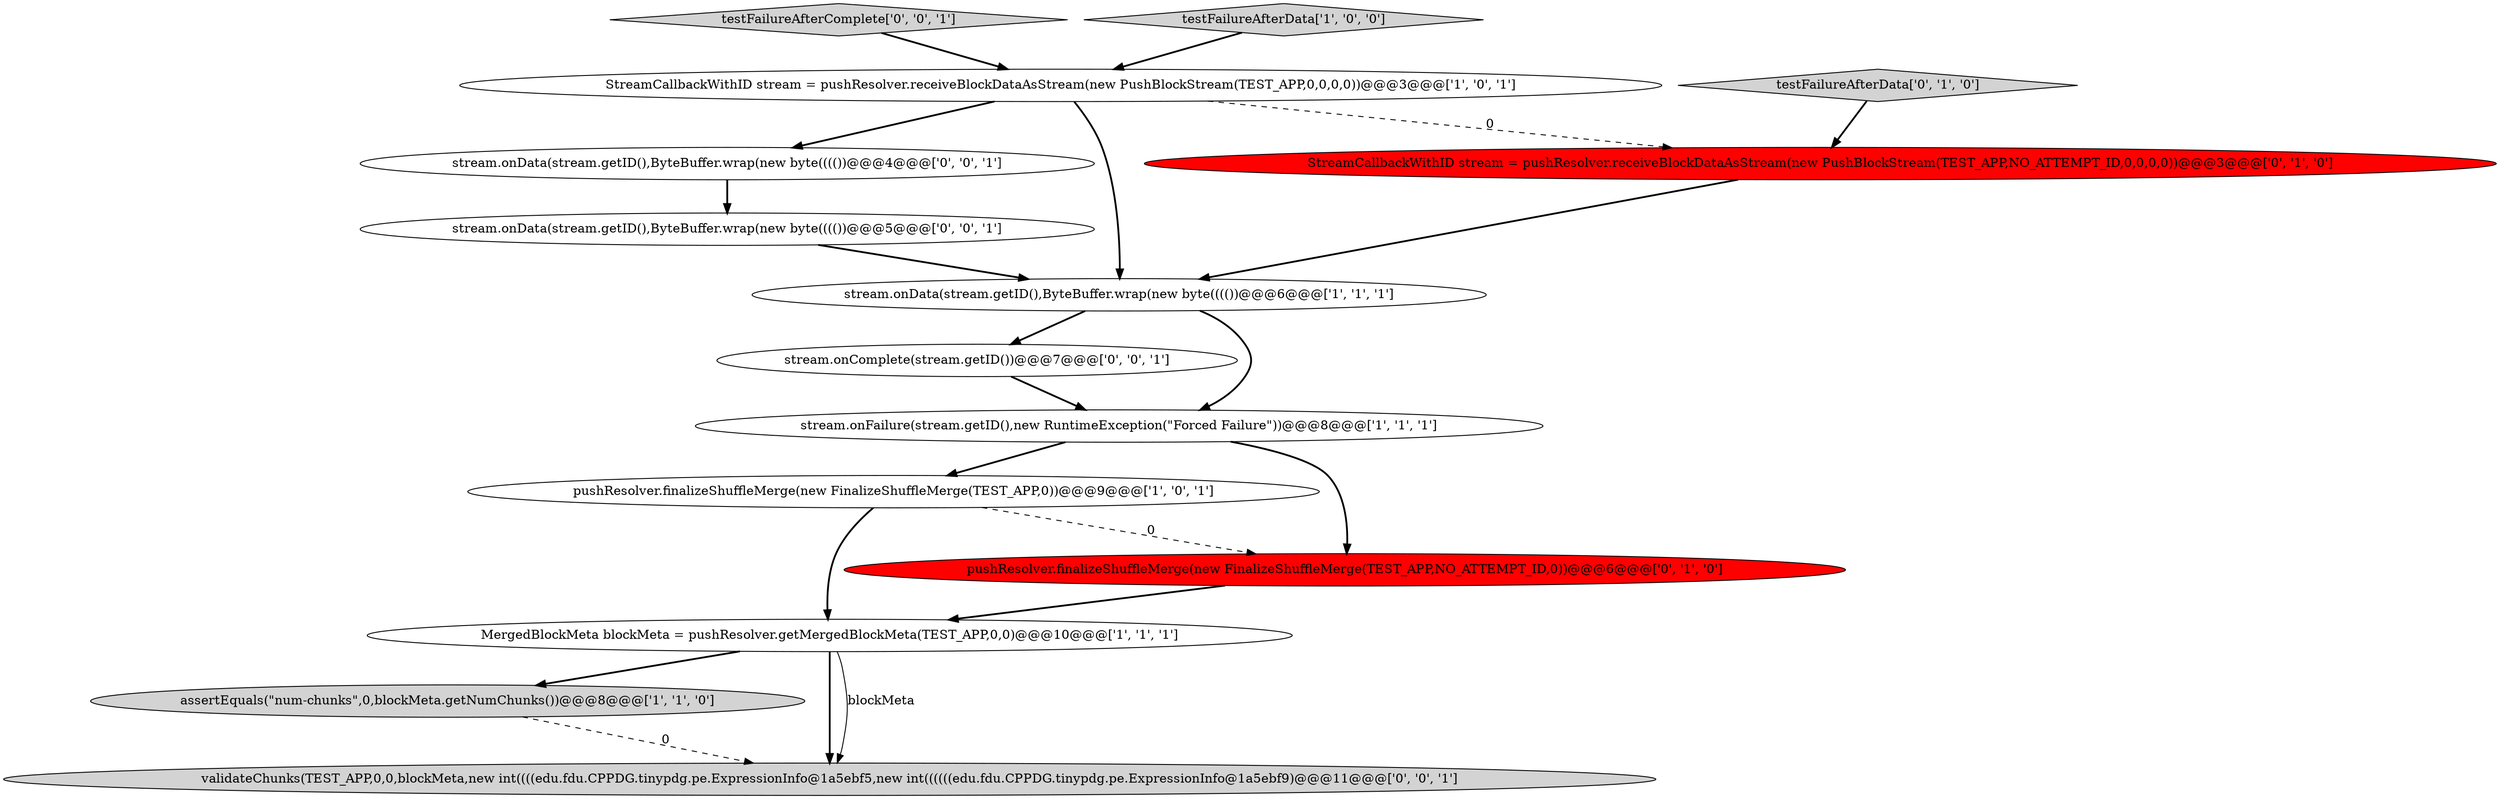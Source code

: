 digraph {
10 [style = filled, label = "stream.onData(stream.getID(),ByteBuffer.wrap(new byte(((())@@@5@@@['0', '0', '1']", fillcolor = white, shape = ellipse image = "AAA0AAABBB3BBB"];
2 [style = filled, label = "pushResolver.finalizeShuffleMerge(new FinalizeShuffleMerge(TEST_APP,0))@@@9@@@['1', '0', '1']", fillcolor = white, shape = ellipse image = "AAA0AAABBB1BBB"];
13 [style = filled, label = "stream.onComplete(stream.getID())@@@7@@@['0', '0', '1']", fillcolor = white, shape = ellipse image = "AAA0AAABBB3BBB"];
4 [style = filled, label = "StreamCallbackWithID stream = pushResolver.receiveBlockDataAsStream(new PushBlockStream(TEST_APP,0,0,0,0))@@@3@@@['1', '0', '1']", fillcolor = white, shape = ellipse image = "AAA0AAABBB1BBB"];
11 [style = filled, label = "testFailureAfterComplete['0', '0', '1']", fillcolor = lightgray, shape = diamond image = "AAA0AAABBB3BBB"];
12 [style = filled, label = "stream.onData(stream.getID(),ByteBuffer.wrap(new byte(((())@@@4@@@['0', '0', '1']", fillcolor = white, shape = ellipse image = "AAA0AAABBB3BBB"];
0 [style = filled, label = "stream.onFailure(stream.getID(),new RuntimeException(\"Forced Failure\"))@@@8@@@['1', '1', '1']", fillcolor = white, shape = ellipse image = "AAA0AAABBB1BBB"];
8 [style = filled, label = "testFailureAfterData['0', '1', '0']", fillcolor = lightgray, shape = diamond image = "AAA0AAABBB2BBB"];
9 [style = filled, label = "pushResolver.finalizeShuffleMerge(new FinalizeShuffleMerge(TEST_APP,NO_ATTEMPT_ID,0))@@@6@@@['0', '1', '0']", fillcolor = red, shape = ellipse image = "AAA1AAABBB2BBB"];
5 [style = filled, label = "stream.onData(stream.getID(),ByteBuffer.wrap(new byte(((())@@@6@@@['1', '1', '1']", fillcolor = white, shape = ellipse image = "AAA0AAABBB1BBB"];
14 [style = filled, label = "validateChunks(TEST_APP,0,0,blockMeta,new int((((edu.fdu.CPPDG.tinypdg.pe.ExpressionInfo@1a5ebf5,new int((((((edu.fdu.CPPDG.tinypdg.pe.ExpressionInfo@1a5ebf9)@@@11@@@['0', '0', '1']", fillcolor = lightgray, shape = ellipse image = "AAA0AAABBB3BBB"];
7 [style = filled, label = "StreamCallbackWithID stream = pushResolver.receiveBlockDataAsStream(new PushBlockStream(TEST_APP,NO_ATTEMPT_ID,0,0,0,0))@@@3@@@['0', '1', '0']", fillcolor = red, shape = ellipse image = "AAA1AAABBB2BBB"];
3 [style = filled, label = "testFailureAfterData['1', '0', '0']", fillcolor = lightgray, shape = diamond image = "AAA0AAABBB1BBB"];
1 [style = filled, label = "assertEquals(\"num-chunks\",0,blockMeta.getNumChunks())@@@8@@@['1', '1', '0']", fillcolor = lightgray, shape = ellipse image = "AAA0AAABBB1BBB"];
6 [style = filled, label = "MergedBlockMeta blockMeta = pushResolver.getMergedBlockMeta(TEST_APP,0,0)@@@10@@@['1', '1', '1']", fillcolor = white, shape = ellipse image = "AAA0AAABBB1BBB"];
0->9 [style = bold, label=""];
1->14 [style = dashed, label="0"];
2->6 [style = bold, label=""];
11->4 [style = bold, label=""];
0->2 [style = bold, label=""];
3->4 [style = bold, label=""];
8->7 [style = bold, label=""];
9->6 [style = bold, label=""];
6->14 [style = bold, label=""];
6->1 [style = bold, label=""];
7->5 [style = bold, label=""];
12->10 [style = bold, label=""];
10->5 [style = bold, label=""];
5->0 [style = bold, label=""];
2->9 [style = dashed, label="0"];
4->7 [style = dashed, label="0"];
5->13 [style = bold, label=""];
4->12 [style = bold, label=""];
6->14 [style = solid, label="blockMeta"];
4->5 [style = bold, label=""];
13->0 [style = bold, label=""];
}
